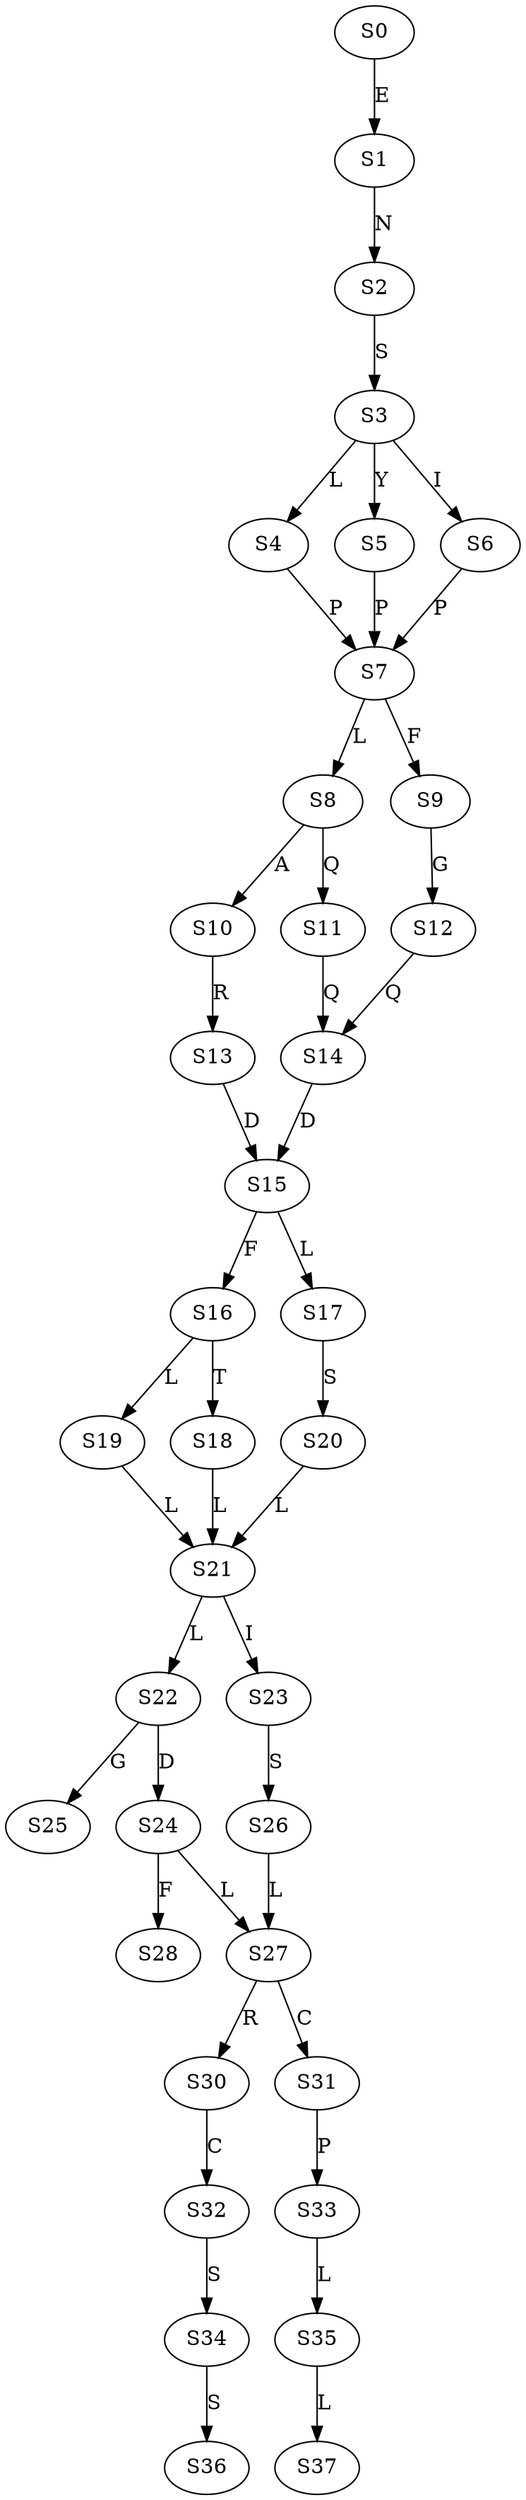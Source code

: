strict digraph  {
	S0 -> S1 [ label = E ];
	S1 -> S2 [ label = N ];
	S2 -> S3 [ label = S ];
	S3 -> S4 [ label = L ];
	S3 -> S5 [ label = Y ];
	S3 -> S6 [ label = I ];
	S4 -> S7 [ label = P ];
	S5 -> S7 [ label = P ];
	S6 -> S7 [ label = P ];
	S7 -> S8 [ label = L ];
	S7 -> S9 [ label = F ];
	S8 -> S10 [ label = A ];
	S8 -> S11 [ label = Q ];
	S9 -> S12 [ label = G ];
	S10 -> S13 [ label = R ];
	S11 -> S14 [ label = Q ];
	S12 -> S14 [ label = Q ];
	S13 -> S15 [ label = D ];
	S14 -> S15 [ label = D ];
	S15 -> S16 [ label = F ];
	S15 -> S17 [ label = L ];
	S16 -> S18 [ label = T ];
	S16 -> S19 [ label = L ];
	S17 -> S20 [ label = S ];
	S18 -> S21 [ label = L ];
	S19 -> S21 [ label = L ];
	S20 -> S21 [ label = L ];
	S21 -> S22 [ label = L ];
	S21 -> S23 [ label = I ];
	S22 -> S24 [ label = D ];
	S22 -> S25 [ label = G ];
	S23 -> S26 [ label = S ];
	S24 -> S27 [ label = L ];
	S24 -> S28 [ label = F ];
	S26 -> S27 [ label = L ];
	S27 -> S30 [ label = R ];
	S27 -> S31 [ label = C ];
	S30 -> S32 [ label = C ];
	S31 -> S33 [ label = P ];
	S32 -> S34 [ label = S ];
	S33 -> S35 [ label = L ];
	S34 -> S36 [ label = S ];
	S35 -> S37 [ label = L ];
}
